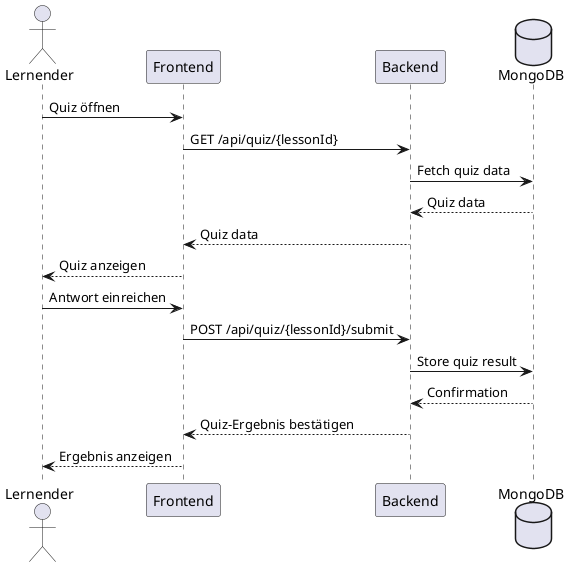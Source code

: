 @startuml
actor Lernender
participant Frontend
participant Backend
database MongoDB

Lernender -> Frontend: Quiz öffnen
Frontend -> Backend: GET /api/quiz/{lessonId}
Backend -> MongoDB: Fetch quiz data
MongoDB --> Backend: Quiz data
Backend --> Frontend: Quiz data
Frontend --> Lernender: Quiz anzeigen

Lernender -> Frontend: Antwort einreichen
Frontend -> Backend: POST /api/quiz/{lessonId}/submit
Backend -> MongoDB: Store quiz result
MongoDB --> Backend: Confirmation
Backend --> Frontend: Quiz-Ergebnis bestätigen
Frontend --> Lernender: Ergebnis anzeigen

@enduml
